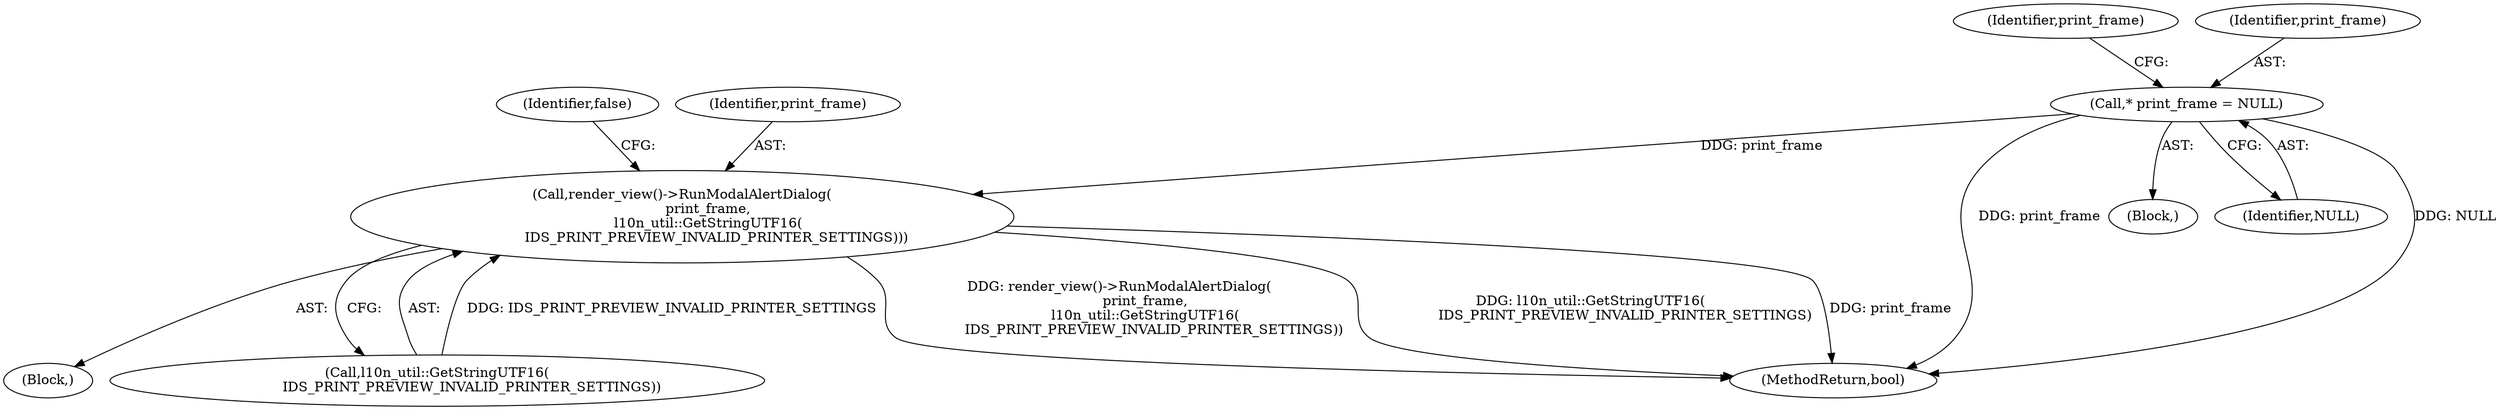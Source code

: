 digraph "0_Chrome_116d0963cadfbf55ef2ec3d13781987c4d80517a_37@pointer" {
"1000198" [label="(Call,* print_frame = NULL)"];
"1000207" [label="(Call,render_view()->RunModalAlertDialog(\n            print_frame,\n            l10n_util::GetStringUTF16(\n                IDS_PRINT_PREVIEW_INVALID_PRINTER_SETTINGS)))"];
"1000212" [label="(Identifier,false)"];
"1000337" [label="(MethodReturn,bool)"];
"1000196" [label="(Block,)"];
"1000208" [label="(Identifier,print_frame)"];
"1000200" [label="(Identifier,NULL)"];
"1000203" [label="(Identifier,print_frame)"];
"1000207" [label="(Call,render_view()->RunModalAlertDialog(\n            print_frame,\n            l10n_util::GetStringUTF16(\n                IDS_PRINT_PREVIEW_INVALID_PRINTER_SETTINGS)))"];
"1000206" [label="(Block,)"];
"1000209" [label="(Call,l10n_util::GetStringUTF16(\n                IDS_PRINT_PREVIEW_INVALID_PRINTER_SETTINGS))"];
"1000199" [label="(Identifier,print_frame)"];
"1000198" [label="(Call,* print_frame = NULL)"];
"1000198" -> "1000196"  [label="AST: "];
"1000198" -> "1000200"  [label="CFG: "];
"1000199" -> "1000198"  [label="AST: "];
"1000200" -> "1000198"  [label="AST: "];
"1000203" -> "1000198"  [label="CFG: "];
"1000198" -> "1000337"  [label="DDG: NULL"];
"1000198" -> "1000337"  [label="DDG: print_frame"];
"1000198" -> "1000207"  [label="DDG: print_frame"];
"1000207" -> "1000206"  [label="AST: "];
"1000207" -> "1000209"  [label="CFG: "];
"1000208" -> "1000207"  [label="AST: "];
"1000209" -> "1000207"  [label="AST: "];
"1000212" -> "1000207"  [label="CFG: "];
"1000207" -> "1000337"  [label="DDG: l10n_util::GetStringUTF16(\n                IDS_PRINT_PREVIEW_INVALID_PRINTER_SETTINGS)"];
"1000207" -> "1000337"  [label="DDG: print_frame"];
"1000207" -> "1000337"  [label="DDG: render_view()->RunModalAlertDialog(\n            print_frame,\n            l10n_util::GetStringUTF16(\n                IDS_PRINT_PREVIEW_INVALID_PRINTER_SETTINGS))"];
"1000209" -> "1000207"  [label="DDG: IDS_PRINT_PREVIEW_INVALID_PRINTER_SETTINGS"];
}
